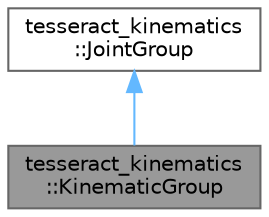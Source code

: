 digraph "tesseract_kinematics::KinematicGroup"
{
 // LATEX_PDF_SIZE
  bgcolor="transparent";
  edge [fontname=Helvetica,fontsize=10,labelfontname=Helvetica,labelfontsize=10];
  node [fontname=Helvetica,fontsize=10,shape=box,height=0.2,width=0.4];
  Node1 [label="tesseract_kinematics\l::KinematicGroup",height=0.2,width=0.4,color="gray40", fillcolor="grey60", style="filled", fontcolor="black",tooltip=" "];
  Node2 -> Node1 [dir="back",color="steelblue1",style="solid"];
  Node2 [label="tesseract_kinematics\l::JointGroup",height=0.2,width=0.4,color="gray40", fillcolor="white", style="filled",URL="$db/d9e/classtesseract__kinematics_1_1JointGroup.html",tooltip="A Joint Group is defined by a list of joint_names."];
}
